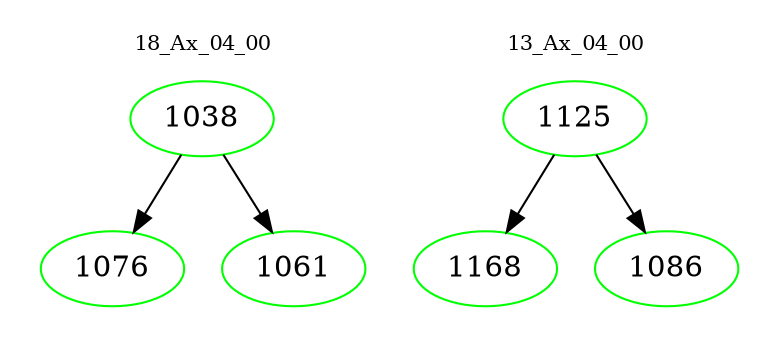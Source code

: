 digraph{
subgraph cluster_0 {
color = white
label = "18_Ax_04_00";
fontsize=10;
T0_1038 [label="1038", color="green"]
T0_1038 -> T0_1076 [color="black"]
T0_1076 [label="1076", color="green"]
T0_1038 -> T0_1061 [color="black"]
T0_1061 [label="1061", color="green"]
}
subgraph cluster_1 {
color = white
label = "13_Ax_04_00";
fontsize=10;
T1_1125 [label="1125", color="green"]
T1_1125 -> T1_1168 [color="black"]
T1_1168 [label="1168", color="green"]
T1_1125 -> T1_1086 [color="black"]
T1_1086 [label="1086", color="green"]
}
}
